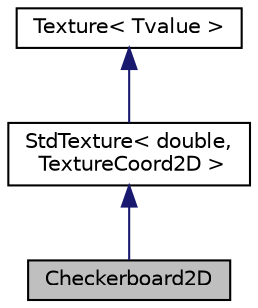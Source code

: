 digraph "Checkerboard2D"
{
 // LATEX_PDF_SIZE
  edge [fontname="Helvetica",fontsize="10",labelfontname="Helvetica",labelfontsize="10"];
  node [fontname="Helvetica",fontsize="10",shape="box"];
  Node1 [label="Checkerboard2D",height=0.2,width=0.4,color="black", fillcolor="grey75", style="filled", fontcolor="black",tooltip="2D checkboard texture"];
  Node2 -> Node1 [dir="back",color="midnightblue",fontsize="10",style="solid"];
  Node2 [label="StdTexture\< double,\l TextureCoord2D \>",height=0.2,width=0.4,color="black", fillcolor="white", style="filled",URL="$class_std_texture.html",tooltip=" "];
  Node3 -> Node2 [dir="back",color="midnightblue",fontsize="10",style="solid"];
  Node3 [label="Texture\< Tvalue \>",height=0.2,width=0.4,color="black", fillcolor="white", style="filled",URL="$class_texture.html",tooltip="Base class for all textures."];
}
